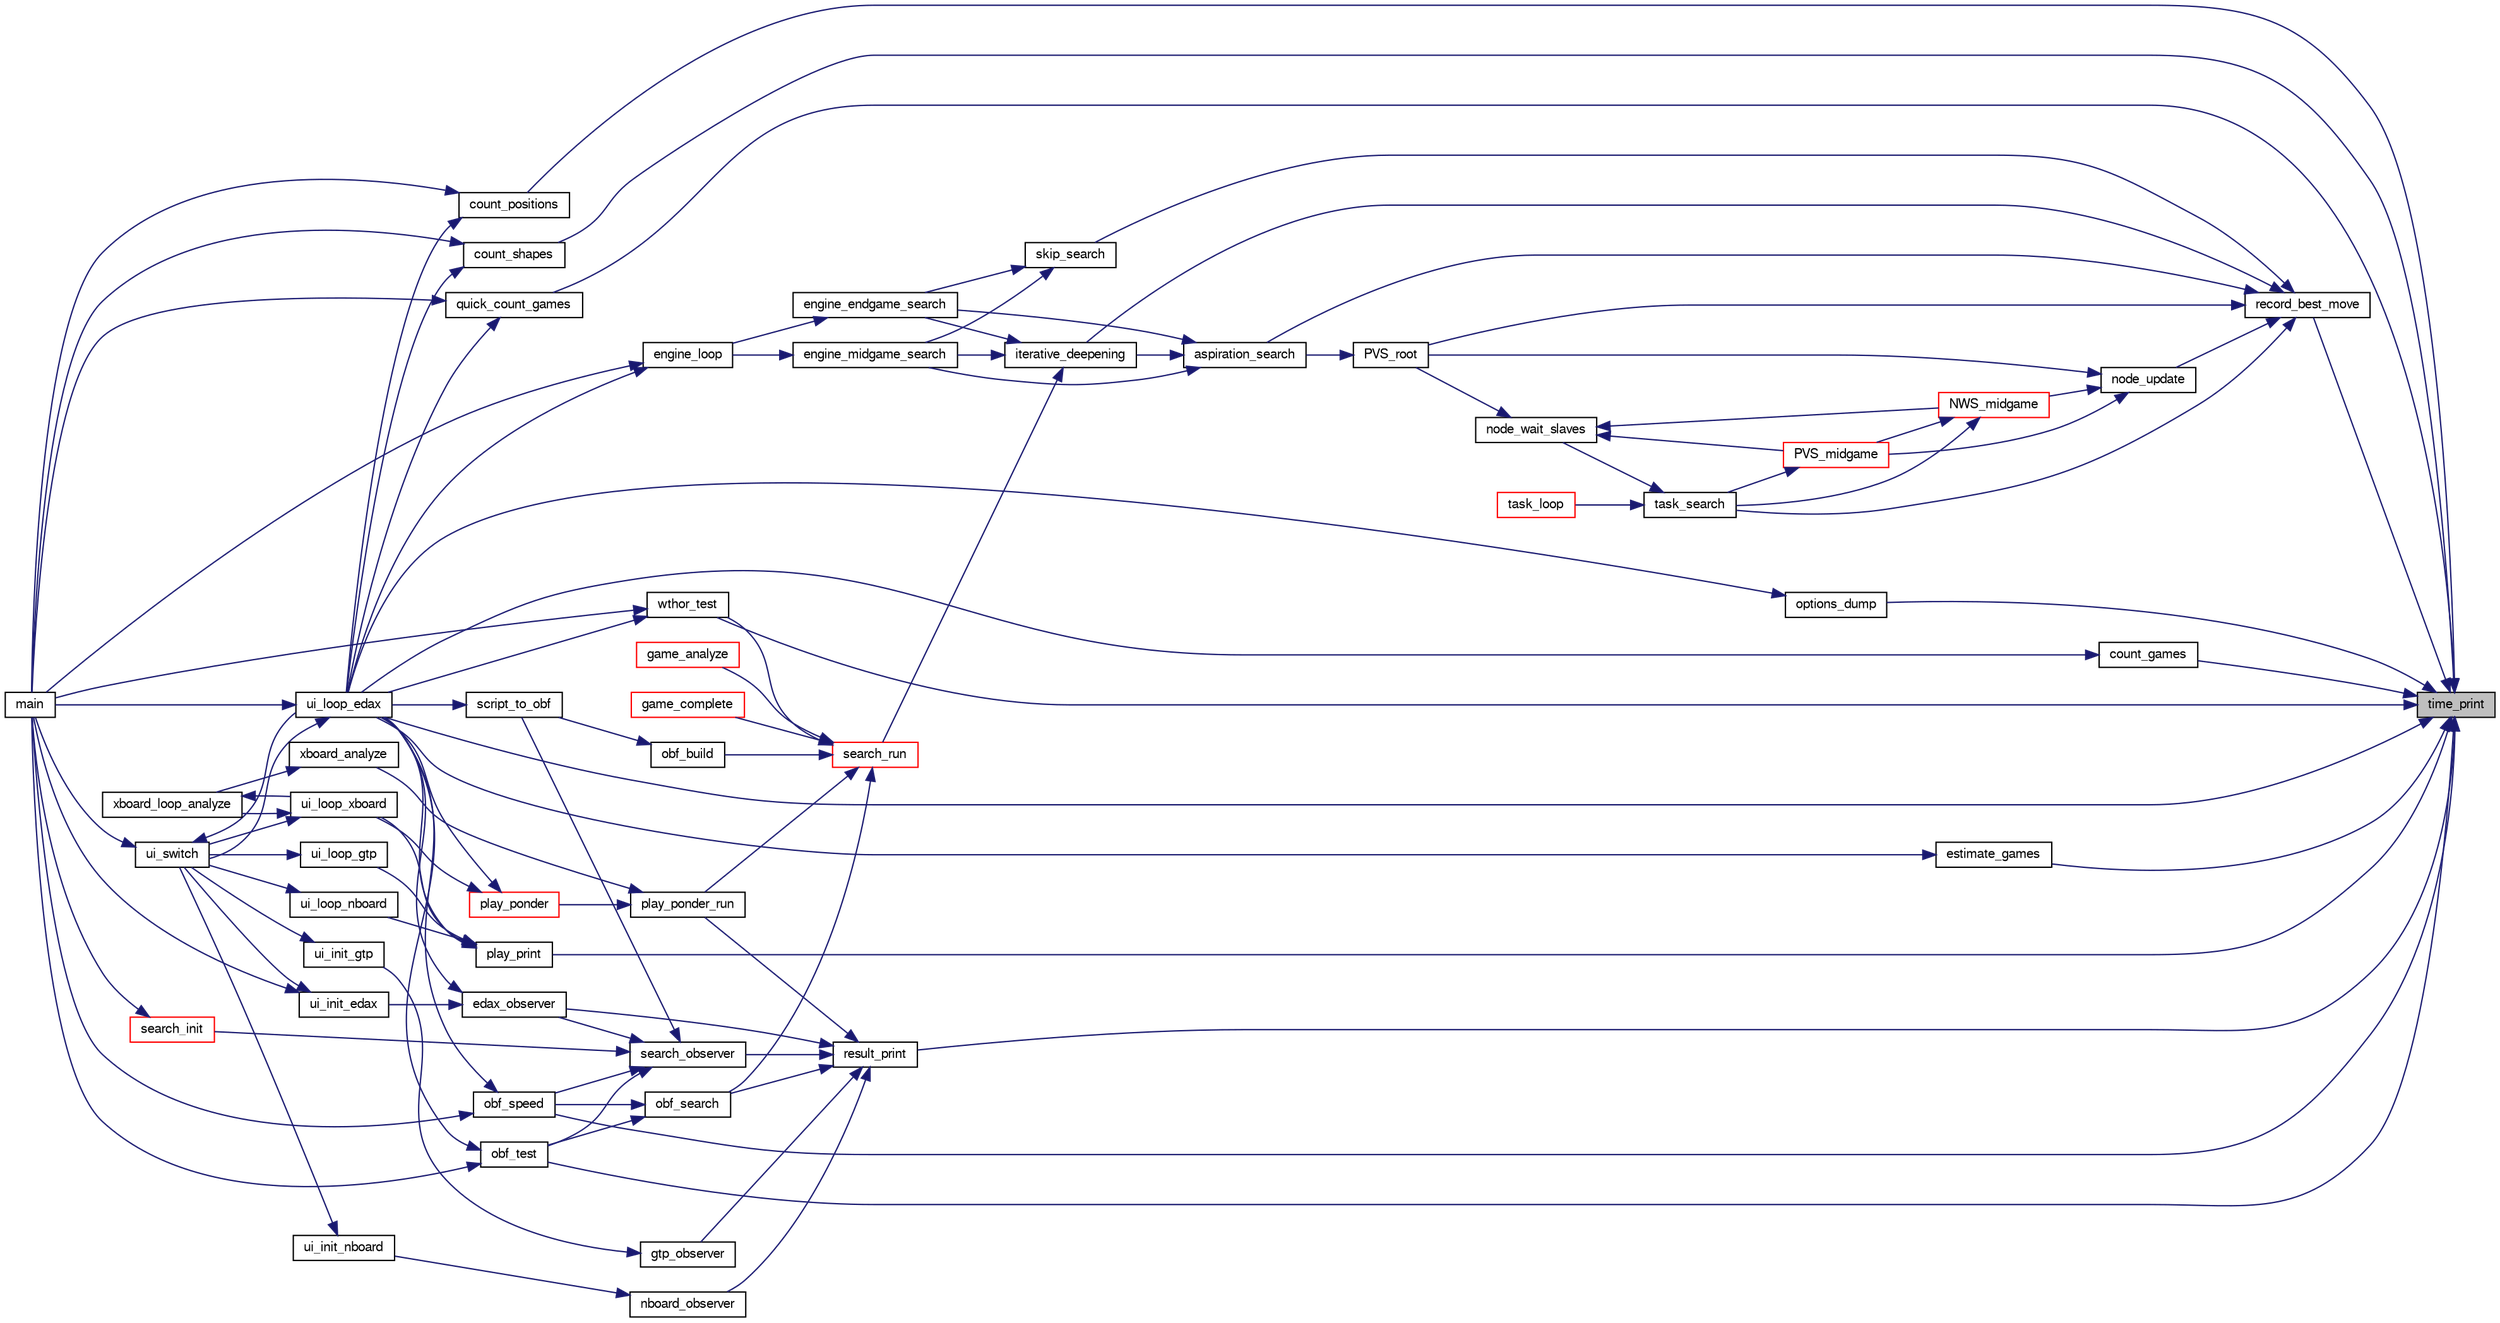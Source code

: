 digraph "time_print"
{
 // LATEX_PDF_SIZE
  bgcolor="transparent";
  edge [fontname="FreeSans",fontsize="10",labelfontname="FreeSans",labelfontsize="10"];
  node [fontname="FreeSans",fontsize="10",shape=record];
  rankdir="RL";
  Node1 [label="time_print",height=0.2,width=0.4,color="black", fillcolor="grey75", style="filled", fontcolor="black",tooltip="Print time as \"D:HH:MM:SS.CC\"."];
  Node1 -> Node2 [dir="back",color="midnightblue",fontsize="10",style="solid",fontname="FreeSans"];
  Node2 [label="count_games",height=0.2,width=0.4,color="black",URL="$perft_8c.html#af3b82e904787bb6c730537567f2a2809",tooltip="Move generator performance test."];
  Node2 -> Node3 [dir="back",color="midnightblue",fontsize="10",style="solid",fontname="FreeSans"];
  Node3 [label="ui_loop_edax",height=0.2,width=0.4,color="black",URL="$edax_8c.html#a2354b96c7688bae32bedb6203d672f50",tooltip="Loop event."];
  Node3 -> Node4 [dir="back",color="midnightblue",fontsize="10",style="solid",fontname="FreeSans"];
  Node4 [label="main",height=0.2,width=0.4,color="black",URL="$main_8c.html#a3c04138a5bfe5d72780bb7e82a18e627",tooltip="edax main function."];
  Node3 -> Node5 [dir="back",color="midnightblue",fontsize="10",style="solid",fontname="FreeSans"];
  Node5 [label="ui_switch",height=0.2,width=0.4,color="black",URL="$ui_8c.html#a4234d6b0fd690186ef0ec2fc2eba2d4d",tooltip="Switch between different User Interface."];
  Node5 -> Node4 [dir="back",color="midnightblue",fontsize="10",style="solid",fontname="FreeSans"];
  Node5 -> Node3 [dir="back",color="midnightblue",fontsize="10",style="solid",fontname="FreeSans"];
  Node1 -> Node6 [dir="back",color="midnightblue",fontsize="10",style="solid",fontname="FreeSans"];
  Node6 [label="count_positions",height=0.2,width=0.4,color="black",URL="$perft_8c.html#aeac89a000192cd6a852b3ef75b798d72",tooltip="Count positions."];
  Node6 -> Node4 [dir="back",color="midnightblue",fontsize="10",style="solid",fontname="FreeSans"];
  Node6 -> Node3 [dir="back",color="midnightblue",fontsize="10",style="solid",fontname="FreeSans"];
  Node1 -> Node7 [dir="back",color="midnightblue",fontsize="10",style="solid",fontname="FreeSans"];
  Node7 [label="count_shapes",height=0.2,width=0.4,color="black",URL="$perft_8c.html#ae1a42ac91b05bd8cbc864f4c1d9c7596",tooltip="Count shapes."];
  Node7 -> Node4 [dir="back",color="midnightblue",fontsize="10",style="solid",fontname="FreeSans"];
  Node7 -> Node3 [dir="back",color="midnightblue",fontsize="10",style="solid",fontname="FreeSans"];
  Node1 -> Node8 [dir="back",color="midnightblue",fontsize="10",style="solid",fontname="FreeSans"];
  Node8 [label="estimate_games",height=0.2,width=0.4,color="black",URL="$perft_8c.html#a3f2ab6fce8f34ae5b04583c32d4aeaf8",tooltip="Move estimate games."];
  Node8 -> Node3 [dir="back",color="midnightblue",fontsize="10",style="solid",fontname="FreeSans"];
  Node1 -> Node9 [dir="back",color="midnightblue",fontsize="10",style="solid",fontname="FreeSans"];
  Node9 [label="obf_speed",height=0.2,width=0.4,color="black",URL="$obftest_8c.html#a07fd9cdb993c22a9de285e054331e4e4",tooltip="Test edax speed by running for at least 1 minutes on problems deeper and deeper."];
  Node9 -> Node4 [dir="back",color="midnightblue",fontsize="10",style="solid",fontname="FreeSans"];
  Node9 -> Node3 [dir="back",color="midnightblue",fontsize="10",style="solid",fontname="FreeSans"];
  Node1 -> Node10 [dir="back",color="midnightblue",fontsize="10",style="solid",fontname="FreeSans"];
  Node10 [label="obf_test",height=0.2,width=0.4,color="black",URL="$obftest_8c.html#af8974909ba686b74a0620bdcc7ef5f81",tooltip="Test an OBF file."];
  Node10 -> Node4 [dir="back",color="midnightblue",fontsize="10",style="solid",fontname="FreeSans"];
  Node10 -> Node3 [dir="back",color="midnightblue",fontsize="10",style="solid",fontname="FreeSans"];
  Node1 -> Node11 [dir="back",color="midnightblue",fontsize="10",style="solid",fontname="FreeSans"];
  Node11 [label="options_dump",height=0.2,width=0.4,color="black",URL="$options_8c.html#aebf84aa02bc71b238748f3a79d0658c1",tooltip="Print all global options."];
  Node11 -> Node3 [dir="back",color="midnightblue",fontsize="10",style="solid",fontname="FreeSans"];
  Node1 -> Node12 [dir="back",color="midnightblue",fontsize="10",style="solid",fontname="FreeSans"];
  Node12 [label="play_print",height=0.2,width=0.4,color="black",URL="$play_8c.html#a271dcbbc65d1c9645070a03676a0fe29",tooltip="Print the game state."];
  Node12 -> Node3 [dir="back",color="midnightblue",fontsize="10",style="solid",fontname="FreeSans"];
  Node12 -> Node13 [dir="back",color="midnightblue",fontsize="10",style="solid",fontname="FreeSans"];
  Node13 [label="ui_loop_gtp",height=0.2,width=0.4,color="black",URL="$gtp_8c.html#aa036470059be60da73acd63418093e1e",tooltip="Loop event."];
  Node13 -> Node5 [dir="back",color="midnightblue",fontsize="10",style="solid",fontname="FreeSans"];
  Node12 -> Node14 [dir="back",color="midnightblue",fontsize="10",style="solid",fontname="FreeSans"];
  Node14 [label="ui_loop_nboard",height=0.2,width=0.4,color="black",URL="$nboard_8c.html#a13ec69450a157e8cbf526b11d1a27be6",tooltip="Loop event."];
  Node14 -> Node5 [dir="back",color="midnightblue",fontsize="10",style="solid",fontname="FreeSans"];
  Node12 -> Node15 [dir="back",color="midnightblue",fontsize="10",style="solid",fontname="FreeSans"];
  Node15 [label="ui_loop_xboard",height=0.2,width=0.4,color="black",URL="$ui_8h.html#af80ec70d3d08eb4c17c84d3997aaba0f",tooltip="Loop event."];
  Node15 -> Node5 [dir="back",color="midnightblue",fontsize="10",style="solid",fontname="FreeSans"];
  Node15 -> Node16 [dir="back",color="midnightblue",fontsize="10",style="solid",fontname="FreeSans"];
  Node16 [label="xboard_loop_analyze",height=0.2,width=0.4,color="black",URL="$xboard_8c.html#a6ec4f7e4a6e59e32b5eb95b566f098c8",tooltip="Analyze."];
  Node16 -> Node15 [dir="back",color="midnightblue",fontsize="10",style="solid",fontname="FreeSans"];
  Node1 -> Node17 [dir="back",color="midnightblue",fontsize="10",style="solid",fontname="FreeSans"];
  Node17 [label="quick_count_games",height=0.2,width=0.4,color="black",URL="$perft_8c.html#a2de31ec56cd869ac4082790288cfbf56",tooltip="Count games."];
  Node17 -> Node4 [dir="back",color="midnightblue",fontsize="10",style="solid",fontname="FreeSans"];
  Node17 -> Node3 [dir="back",color="midnightblue",fontsize="10",style="solid",fontname="FreeSans"];
  Node1 -> Node18 [dir="back",color="midnightblue",fontsize="10",style="solid",fontname="FreeSans"];
  Node18 [label="record_best_move",height=0.2,width=0.4,color="black",URL="$root_8c.html#ae557ecf41efe8b033969349603c765e2",tooltip="Record best move."];
  Node18 -> Node19 [dir="back",color="midnightblue",fontsize="10",style="solid",fontname="FreeSans"];
  Node19 [label="aspiration_search",height=0.2,width=0.4,color="black",URL="$root_8c.html#ad7e7acc5e26be0248b45eff34678ee3b",tooltip="Aspiration window."];
  Node19 -> Node20 [dir="back",color="midnightblue",fontsize="10",style="solid",fontname="FreeSans"];
  Node20 [label="engine_endgame_search",height=0.2,width=0.4,color="black",URL="$cassio_8c.html#a59118e647ced4f05560b431b30ad73b9",tooltip="Endgame search."];
  Node20 -> Node21 [dir="back",color="midnightblue",fontsize="10",style="solid",fontname="FreeSans"];
  Node21 [label="engine_loop",height=0.2,width=0.4,color="black",URL="$cassio_8c.html#a3c5b977358cdb105de103ac2c2829f01",tooltip="Loop event."];
  Node21 -> Node4 [dir="back",color="midnightblue",fontsize="10",style="solid",fontname="FreeSans"];
  Node21 -> Node3 [dir="back",color="midnightblue",fontsize="10",style="solid",fontname="FreeSans"];
  Node19 -> Node22 [dir="back",color="midnightblue",fontsize="10",style="solid",fontname="FreeSans"];
  Node22 [label="engine_midgame_search",height=0.2,width=0.4,color="black",URL="$cassio_8c.html#a71ebe2bfb187238a48c94edd82cb3024",tooltip="Midgame search."];
  Node22 -> Node21 [dir="back",color="midnightblue",fontsize="10",style="solid",fontname="FreeSans"];
  Node19 -> Node23 [dir="back",color="midnightblue",fontsize="10",style="solid",fontname="FreeSans"];
  Node23 [label="iterative_deepening",height=0.2,width=0.4,color="black",URL="$root_8c.html#a0e77250a21e5f5d70917a5356c22f5f3",tooltip="Iterative deepening."];
  Node23 -> Node20 [dir="back",color="midnightblue",fontsize="10",style="solid",fontname="FreeSans"];
  Node23 -> Node22 [dir="back",color="midnightblue",fontsize="10",style="solid",fontname="FreeSans"];
  Node23 -> Node24 [dir="back",color="midnightblue",fontsize="10",style="solid",fontname="FreeSans"];
  Node24 [label="search_run",height=0.2,width=0.4,color="red",URL="$root_8c.html#ae8b727693fc7a90e504bd8abec158c84",tooltip="Search the bestmove of a given board."];
  Node24 -> Node25 [dir="back",color="midnightblue",fontsize="10",style="solid",fontname="FreeSans"];
  Node25 [label="game_analyze",height=0.2,width=0.4,color="red",URL="$game_8c.html#a17775ff0efa3d8592bed935dedb31a45",tooltip="Analyze an endgame."];
  Node24 -> Node29 [dir="back",color="midnightblue",fontsize="10",style="solid",fontname="FreeSans"];
  Node29 [label="game_complete",height=0.2,width=0.4,color="red",URL="$game_8c.html#a2478745958cb21430866a4ea503274df",tooltip="Terminate an unfinished game."];
  Node24 -> Node31 [dir="back",color="midnightblue",fontsize="10",style="solid",fontname="FreeSans"];
  Node31 [label="obf_build",height=0.2,width=0.4,color="black",URL="$obftest_8c.html#a6ed0f135c4cf4021e18eb1a965a72bfa",tooltip="Build an OBF structure."];
  Node31 -> Node32 [dir="back",color="midnightblue",fontsize="10",style="solid",fontname="FreeSans"];
  Node32 [label="script_to_obf",height=0.2,width=0.4,color="black",URL="$obftest_8c.html#ad1bc6f7d32d2b1775f5e91f2d2e0f8b8",tooltip="Build an OBF file from a Script file."];
  Node32 -> Node3 [dir="back",color="midnightblue",fontsize="10",style="solid",fontname="FreeSans"];
  Node24 -> Node33 [dir="back",color="midnightblue",fontsize="10",style="solid",fontname="FreeSans"];
  Node33 [label="obf_search",height=0.2,width=0.4,color="black",URL="$obftest_8c.html#ab9783a5ca8dc9d2b69ed9ae61945bbfb",tooltip="Analyze an OBF structure."];
  Node33 -> Node9 [dir="back",color="midnightblue",fontsize="10",style="solid",fontname="FreeSans"];
  Node33 -> Node10 [dir="back",color="midnightblue",fontsize="10",style="solid",fontname="FreeSans"];
  Node24 -> Node43 [dir="back",color="midnightblue",fontsize="10",style="solid",fontname="FreeSans"];
  Node43 [label="play_ponder_run",height=0.2,width=0.4,color="black",URL="$play_8c.html#a6a826d8e8634b46e269daeed05de785c",tooltip="do ponderation."];
  Node43 -> Node44 [dir="back",color="midnightblue",fontsize="10",style="solid",fontname="FreeSans"];
  Node44 [label="play_ponder",height=0.2,width=0.4,color="red",URL="$play_8c.html#a391455b9715193a13afe7d863734893f",tooltip="Ponder."];
  Node44 -> Node3 [dir="back",color="midnightblue",fontsize="10",style="solid",fontname="FreeSans"];
  Node44 -> Node15 [dir="back",color="midnightblue",fontsize="10",style="solid",fontname="FreeSans"];
  Node43 -> Node46 [dir="back",color="midnightblue",fontsize="10",style="solid",fontname="FreeSans"];
  Node46 [label="xboard_analyze",height=0.2,width=0.4,color="black",URL="$xboard_8c.html#a213bcf9938dc33b50c60576920dbecda",tooltip="Analyze."];
  Node46 -> Node16 [dir="back",color="midnightblue",fontsize="10",style="solid",fontname="FreeSans"];
  Node24 -> Node28 [dir="back",color="midnightblue",fontsize="10",style="solid",fontname="FreeSans"];
  Node28 [label="wthor_test",height=0.2,width=0.4,color="black",URL="$base_8c.html#acd4aaf9717e79148da6c763b1c022016",tooltip="Test Search with a wthor base."];
  Node28 -> Node4 [dir="back",color="midnightblue",fontsize="10",style="solid",fontname="FreeSans"];
  Node28 -> Node3 [dir="back",color="midnightblue",fontsize="10",style="solid",fontname="FreeSans"];
  Node18 -> Node23 [dir="back",color="midnightblue",fontsize="10",style="solid",fontname="FreeSans"];
  Node18 -> Node73 [dir="back",color="midnightblue",fontsize="10",style="solid",fontname="FreeSans"];
  Node73 [label="node_update",height=0.2,width=0.4,color="black",URL="$ybwc_8c.html#aaa3720f7191596fadf637ee6fddc8666",tooltip="Update a node."];
  Node73 -> Node74 [dir="back",color="midnightblue",fontsize="10",style="solid",fontname="FreeSans"];
  Node74 [label="NWS_midgame",height=0.2,width=0.4,color="red",URL="$midgame_8c.html#a124e89d53abb00ee28a9f3135b5682dc",tooltip="Evaluate a midgame position with a Null Window Search algorithm."];
  Node74 -> Node75 [dir="back",color="midnightblue",fontsize="10",style="solid",fontname="FreeSans"];
  Node75 [label="PVS_midgame",height=0.2,width=0.4,color="red",URL="$midgame_8c.html#a356424012da8237d13afb64450c0fb33",tooltip="Evaluate a position with a deep Principal Variation Search algorithm."];
  Node75 -> Node78 [dir="back",color="midnightblue",fontsize="10",style="solid",fontname="FreeSans"];
  Node78 [label="task_search",height=0.2,width=0.4,color="black",URL="$ybwc_8c.html#aaa4fc1461e78cd5569318f9e19399e50",tooltip="A parallel search within a Task structure."];
  Node78 -> Node79 [dir="back",color="midnightblue",fontsize="10",style="solid",fontname="FreeSans"];
  Node79 [label="node_wait_slaves",height=0.2,width=0.4,color="black",URL="$ybwc_8c.html#a6cab65bf7dade2f8653a2e3276b89c78",tooltip="Wait for slaves termination."];
  Node79 -> Node74 [dir="back",color="midnightblue",fontsize="10",style="solid",fontname="FreeSans"];
  Node79 -> Node75 [dir="back",color="midnightblue",fontsize="10",style="solid",fontname="FreeSans"];
  Node79 -> Node77 [dir="back",color="midnightblue",fontsize="10",style="solid",fontname="FreeSans"];
  Node77 [label="PVS_root",height=0.2,width=0.4,color="black",URL="$root_8c.html#a1367650ce57b9632f862da187074edb7",tooltip="Principal Variation Search algorithm at the root of the tree."];
  Node77 -> Node19 [dir="back",color="midnightblue",fontsize="10",style="solid",fontname="FreeSans"];
  Node78 -> Node80 [dir="back",color="midnightblue",fontsize="10",style="solid",fontname="FreeSans"];
  Node80 [label="task_loop",height=0.2,width=0.4,color="red",URL="$ybwc_8c.html#a6b16943d9461c507b37a3228768e840d",tooltip="The main loop runned by a task."];
  Node74 -> Node78 [dir="back",color="midnightblue",fontsize="10",style="solid",fontname="FreeSans"];
  Node73 -> Node75 [dir="back",color="midnightblue",fontsize="10",style="solid",fontname="FreeSans"];
  Node73 -> Node77 [dir="back",color="midnightblue",fontsize="10",style="solid",fontname="FreeSans"];
  Node18 -> Node77 [dir="back",color="midnightblue",fontsize="10",style="solid",fontname="FreeSans"];
  Node18 -> Node89 [dir="back",color="midnightblue",fontsize="10",style="solid",fontname="FreeSans"];
  Node89 [label="skip_search",height=0.2,width=0.4,color="black",URL="$cassio_8c.html#a9d4678777a6a7d2828934b2c8f0dc182",tooltip="Check if a search has already been done here."];
  Node89 -> Node20 [dir="back",color="midnightblue",fontsize="10",style="solid",fontname="FreeSans"];
  Node89 -> Node22 [dir="back",color="midnightblue",fontsize="10",style="solid",fontname="FreeSans"];
  Node18 -> Node78 [dir="back",color="midnightblue",fontsize="10",style="solid",fontname="FreeSans"];
  Node1 -> Node90 [dir="back",color="midnightblue",fontsize="10",style="solid",fontname="FreeSans"];
  Node90 [label="result_print",height=0.2,width=0.4,color="black",URL="$search_8c.html#a67ebbff0df886828d1dd767a949c7a15",tooltip="Print the current search result."];
  Node90 -> Node91 [dir="back",color="midnightblue",fontsize="10",style="solid",fontname="FreeSans"];
  Node91 [label="edax_observer",height=0.2,width=0.4,color="black",URL="$edax_8c.html#aec66b0d69d3fd45602c3d182dd24c083",tooltip="default search oberver."];
  Node91 -> Node56 [dir="back",color="midnightblue",fontsize="10",style="solid",fontname="FreeSans"];
  Node56 [label="ui_init_edax",height=0.2,width=0.4,color="black",URL="$edax_8c.html#a81c315385e722ec80548a441fb48f2d1",tooltip="initialize edax protocol."];
  Node56 -> Node4 [dir="back",color="midnightblue",fontsize="10",style="solid",fontname="FreeSans"];
  Node56 -> Node5 [dir="back",color="midnightblue",fontsize="10",style="solid",fontname="FreeSans"];
  Node91 -> Node3 [dir="back",color="midnightblue",fontsize="10",style="solid",fontname="FreeSans"];
  Node90 -> Node92 [dir="back",color="midnightblue",fontsize="10",style="solid",fontname="FreeSans"];
  Node92 [label="gtp_observer",height=0.2,width=0.4,color="black",URL="$gtp_8c.html#aa57db8fc7edea71dfeddf360163ac985",tooltip=" "];
  Node92 -> Node58 [dir="back",color="midnightblue",fontsize="10",style="solid",fontname="FreeSans"];
  Node58 [label="ui_init_gtp",height=0.2,width=0.4,color="black",URL="$gtp_8c.html#a7b42dec8ff972c87d5daee524f7e1cc1",tooltip="initialize edax protocol"];
  Node58 -> Node5 [dir="back",color="midnightblue",fontsize="10",style="solid",fontname="FreeSans"];
  Node90 -> Node93 [dir="back",color="midnightblue",fontsize="10",style="solid",fontname="FreeSans"];
  Node93 [label="nboard_observer",height=0.2,width=0.4,color="black",URL="$nboard_8c.html#a0fb9b9022a8e93cb0d54d950f894288e",tooltip=" "];
  Node93 -> Node59 [dir="back",color="midnightblue",fontsize="10",style="solid",fontname="FreeSans"];
  Node59 [label="ui_init_nboard",height=0.2,width=0.4,color="black",URL="$nboard_8c.html#ab5139f1429f56d5e64bdd2172193d01f",tooltip="initialize edax protocol"];
  Node59 -> Node5 [dir="back",color="midnightblue",fontsize="10",style="solid",fontname="FreeSans"];
  Node90 -> Node33 [dir="back",color="midnightblue",fontsize="10",style="solid",fontname="FreeSans"];
  Node90 -> Node43 [dir="back",color="midnightblue",fontsize="10",style="solid",fontname="FreeSans"];
  Node90 -> Node94 [dir="back",color="midnightblue",fontsize="10",style="solid",fontname="FreeSans"];
  Node94 [label="search_observer",height=0.2,width=0.4,color="black",URL="$search_8c.html#af9e93aeefcb80dd5aa756a4027d2e880",tooltip="default observer."];
  Node94 -> Node91 [dir="back",color="midnightblue",fontsize="10",style="solid",fontname="FreeSans"];
  Node94 -> Node9 [dir="back",color="midnightblue",fontsize="10",style="solid",fontname="FreeSans"];
  Node94 -> Node10 [dir="back",color="midnightblue",fontsize="10",style="solid",fontname="FreeSans"];
  Node94 -> Node32 [dir="back",color="midnightblue",fontsize="10",style="solid",fontname="FreeSans"];
  Node94 -> Node82 [dir="back",color="midnightblue",fontsize="10",style="solid",fontname="FreeSans"];
  Node82 [label="search_init",height=0.2,width=0.4,color="red",URL="$search_8c.html#a1b7d29da171f6927ea8212ee768f37c9",tooltip="Init the main search."];
  Node82 -> Node4 [dir="back",color="midnightblue",fontsize="10",style="solid",fontname="FreeSans"];
  Node1 -> Node3 [dir="back",color="midnightblue",fontsize="10",style="solid",fontname="FreeSans"];
  Node1 -> Node28 [dir="back",color="midnightblue",fontsize="10",style="solid",fontname="FreeSans"];
}
